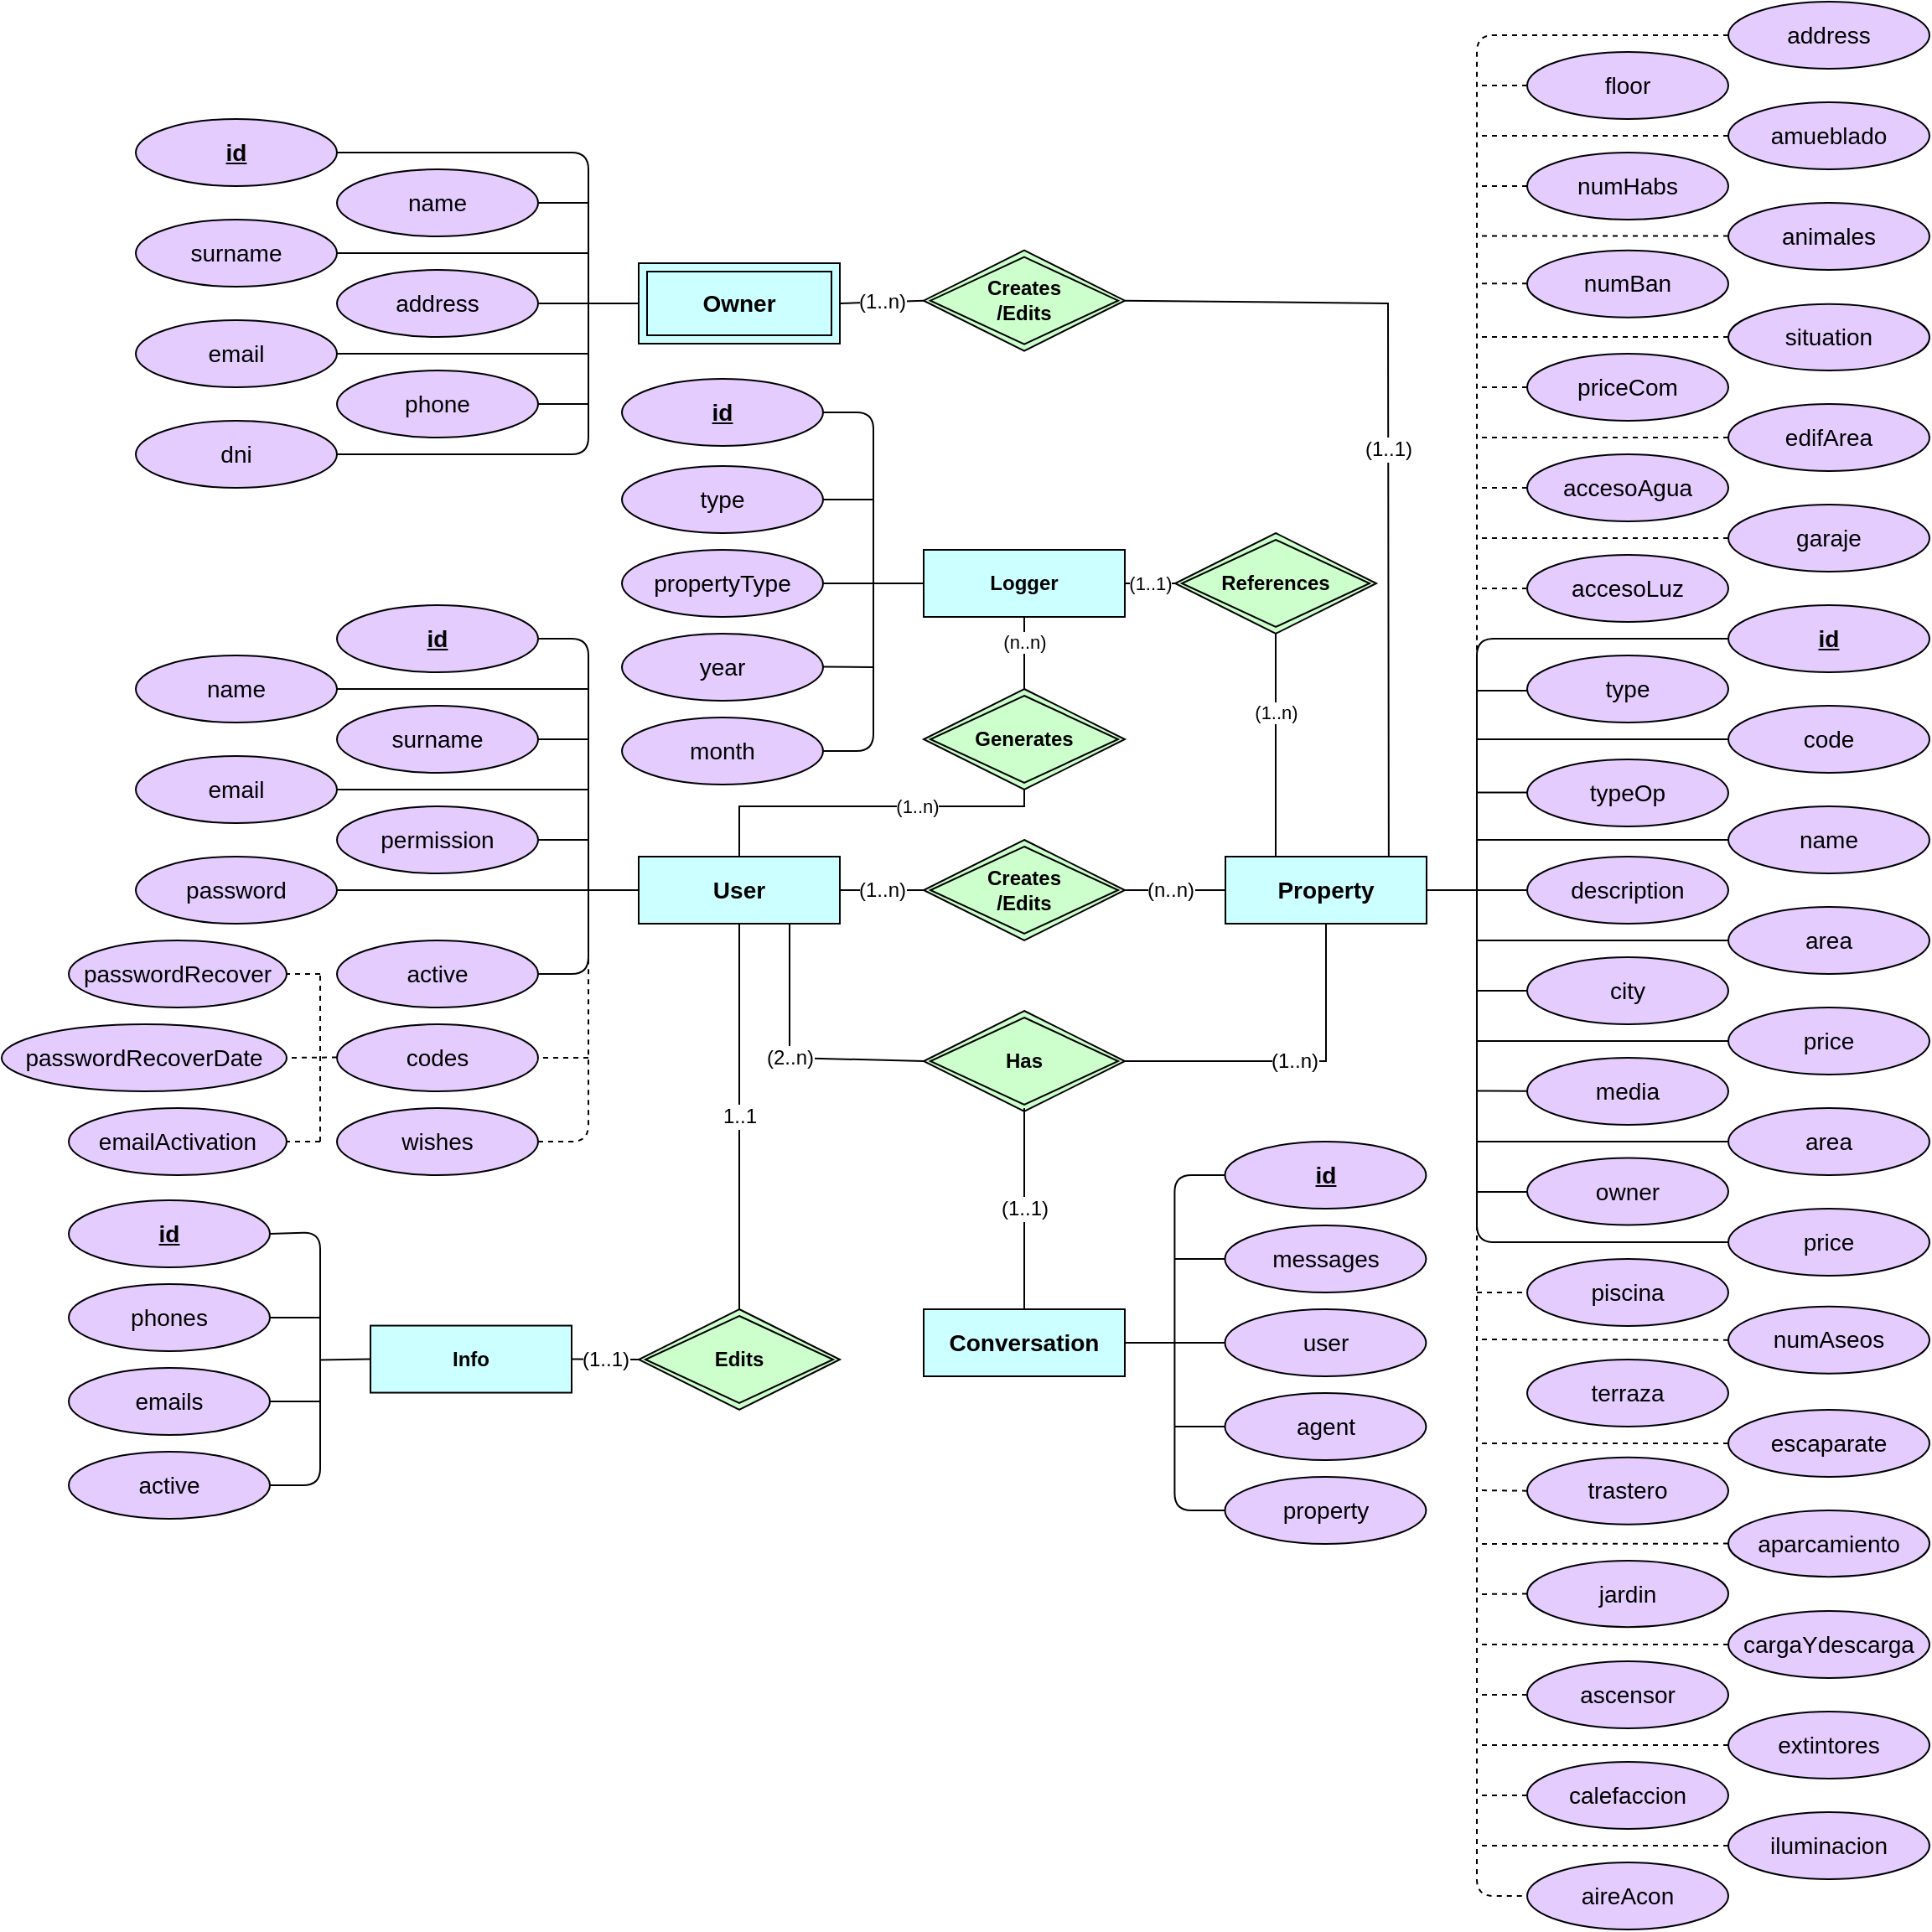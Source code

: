 <mxfile version="12.6.5" type="device"><diagram id="C5RBs43oDa-KdzZeNtuy" name="Page-1"><mxGraphModel dx="4120" dy="2020" grid="1" gridSize="10" guides="1" tooltips="1" connect="1" arrows="1" fold="1" page="1" pageScale="1" pageWidth="827" pageHeight="1169" math="0" shadow="0"><root><mxCell id="WIyWlLk6GJQsqaUBKTNV-0"/><mxCell id="WIyWlLk6GJQsqaUBKTNV-1" parent="WIyWlLk6GJQsqaUBKTNV-0"/><mxCell id="axNTUae53fy8i-luphfJ-21" value="&lt;b&gt;&lt;font style=&quot;font-size: 14px&quot;&gt;Conversation&lt;/font&gt;&lt;/b&gt;" style="rounded=0;whiteSpace=wrap;html=1;fillColor=#CCFFFF;" parent="WIyWlLk6GJQsqaUBKTNV-1" vertex="1"><mxGeometry x="940.0" y="780" width="120" height="40" as="geometry"/></mxCell><mxCell id="axNTUae53fy8i-luphfJ-22" value="&lt;font style=&quot;font-size: 14px&quot;&gt;&lt;b&gt;&lt;u&gt;id&lt;/u&gt;&lt;/b&gt;&lt;/font&gt;" style="ellipse;whiteSpace=wrap;html=1;fillColor=#E5CCFF;" parent="WIyWlLk6GJQsqaUBKTNV-1" vertex="1"><mxGeometry x="1119.71" y="680" width="120" height="40" as="geometry"/></mxCell><mxCell id="axNTUae53fy8i-luphfJ-24" value="&lt;span style=&quot;font-size: 14px&quot;&gt;messages&lt;/span&gt;" style="ellipse;whiteSpace=wrap;html=1;fillColor=#E5CCFF;" parent="WIyWlLk6GJQsqaUBKTNV-1" vertex="1"><mxGeometry x="1119.71" y="730" width="120" height="40" as="geometry"/></mxCell><mxCell id="axNTUae53fy8i-luphfJ-25" value="&lt;span style=&quot;font-size: 14px&quot;&gt;user&lt;/span&gt;" style="ellipse;whiteSpace=wrap;html=1;fillColor=#E5CCFF;" parent="WIyWlLk6GJQsqaUBKTNV-1" vertex="1"><mxGeometry x="1119.71" y="780" width="120" height="40" as="geometry"/></mxCell><mxCell id="axNTUae53fy8i-luphfJ-28" value="&lt;span style=&quot;font-size: 14px&quot;&gt;agent&lt;/span&gt;" style="ellipse;whiteSpace=wrap;html=1;fillColor=#E5CCFF;" parent="WIyWlLk6GJQsqaUBKTNV-1" vertex="1"><mxGeometry x="1119.71" y="830" width="120" height="40" as="geometry"/></mxCell><mxCell id="axNTUae53fy8i-luphfJ-29" value="&lt;span style=&quot;font-size: 14px&quot;&gt;property&lt;/span&gt;" style="ellipse;whiteSpace=wrap;html=1;fillColor=#E5CCFF;" parent="WIyWlLk6GJQsqaUBKTNV-1" vertex="1"><mxGeometry x="1119.71" y="880" width="120" height="40" as="geometry"/></mxCell><mxCell id="axNTUae53fy8i-luphfJ-30" value="" style="endArrow=none;html=1;entryX=0;entryY=0.5;entryDx=0;entryDy=0;exitX=0;exitY=0.5;exitDx=0;exitDy=0;" parent="WIyWlLk6GJQsqaUBKTNV-1" source="axNTUae53fy8i-luphfJ-29" target="axNTUae53fy8i-luphfJ-22" edge="1"><mxGeometry width="50" height="50" relative="1" as="geometry"><mxPoint x="890.0" y="916" as="sourcePoint"/><mxPoint x="880.0" y="700" as="targetPoint"/><Array as="points"><mxPoint x="1089.71" y="900"/><mxPoint x="1089.71" y="700"/></Array></mxGeometry></mxCell><mxCell id="axNTUae53fy8i-luphfJ-31" value="" style="endArrow=none;html=1;exitX=0;exitY=0.5;exitDx=0;exitDy=0;entryX=1;entryY=0.5;entryDx=0;entryDy=0;" parent="WIyWlLk6GJQsqaUBKTNV-1" source="axNTUae53fy8i-luphfJ-25" target="axNTUae53fy8i-luphfJ-21" edge="1"><mxGeometry width="50" height="50" relative="1" as="geometry"><mxPoint x="1530.0" y="780" as="sourcePoint"/><mxPoint x="1500.0" y="790" as="targetPoint"/></mxGeometry></mxCell><mxCell id="axNTUae53fy8i-luphfJ-32" value="" style="endArrow=none;html=1;" parent="WIyWlLk6GJQsqaUBKTNV-1" source="axNTUae53fy8i-luphfJ-24" edge="1"><mxGeometry width="50" height="50" relative="1" as="geometry"><mxPoint x="884.83" y="754.36" as="sourcePoint"/><mxPoint x="1089.71" y="750" as="targetPoint"/><Array as="points"/></mxGeometry></mxCell><mxCell id="axNTUae53fy8i-luphfJ-33" value="" style="endArrow=none;html=1;" parent="WIyWlLk6GJQsqaUBKTNV-1" target="axNTUae53fy8i-luphfJ-28" edge="1"><mxGeometry width="50" height="50" relative="1" as="geometry"><mxPoint x="1089.71" y="850" as="sourcePoint"/><mxPoint x="1249.71" y="876" as="targetPoint"/></mxGeometry></mxCell><mxCell id="axNTUae53fy8i-luphfJ-34" value="&lt;b&gt;Info&lt;/b&gt;" style="rounded=0;whiteSpace=wrap;html=1;fillColor=#CCFFFF;" parent="WIyWlLk6GJQsqaUBKTNV-1" vertex="1"><mxGeometry x="610" y="789.78" width="120" height="40" as="geometry"/></mxCell><mxCell id="axNTUae53fy8i-luphfJ-35" value="&lt;font style=&quot;font-size: 14px&quot;&gt;&lt;b&gt;&lt;u&gt;id&lt;/u&gt;&lt;/b&gt;&lt;/font&gt;" style="ellipse;whiteSpace=wrap;html=1;fillColor=#E5CCFF;" parent="WIyWlLk6GJQsqaUBKTNV-1" vertex="1"><mxGeometry x="430" y="715.0" width="120" height="40" as="geometry"/></mxCell><mxCell id="axNTUae53fy8i-luphfJ-36" value="&lt;span style=&quot;font-size: 14px&quot;&gt;phones&lt;/span&gt;" style="ellipse;whiteSpace=wrap;html=1;fillColor=#E5CCFF;" parent="WIyWlLk6GJQsqaUBKTNV-1" vertex="1"><mxGeometry x="430" y="765.0" width="120" height="40" as="geometry"/></mxCell><mxCell id="axNTUae53fy8i-luphfJ-37" value="&lt;span style=&quot;font-size: 14px&quot;&gt;emails&lt;/span&gt;" style="ellipse;whiteSpace=wrap;html=1;fillColor=#E5CCFF;" parent="WIyWlLk6GJQsqaUBKTNV-1" vertex="1"><mxGeometry x="430" y="815.0" width="120" height="40" as="geometry"/></mxCell><mxCell id="axNTUae53fy8i-luphfJ-38" value="&lt;span style=&quot;font-size: 14px&quot;&gt;active&lt;/span&gt;" style="ellipse;whiteSpace=wrap;html=1;fillColor=#E5CCFF;" parent="WIyWlLk6GJQsqaUBKTNV-1" vertex="1"><mxGeometry x="430" y="865.0" width="120" height="40" as="geometry"/></mxCell><mxCell id="axNTUae53fy8i-luphfJ-40" value="" style="endArrow=none;html=1;entryX=1;entryY=0.5;entryDx=0;entryDy=0;exitX=1;exitY=0.5;exitDx=0;exitDy=0;fillColor=#E5CCFF;" parent="WIyWlLk6GJQsqaUBKTNV-1" source="axNTUae53fy8i-luphfJ-38" target="axNTUae53fy8i-luphfJ-35" edge="1"><mxGeometry width="50" height="50" relative="1" as="geometry"><mxPoint x="550" y="936" as="sourcePoint"/><mxPoint x="630" y="766.0" as="targetPoint"/><Array as="points"><mxPoint x="580" y="885.0"/><mxPoint x="580" y="734.0"/></Array></mxGeometry></mxCell><mxCell id="axNTUae53fy8i-luphfJ-41" value="" style="endArrow=none;html=1;exitX=1;exitY=0.5;exitDx=0;exitDy=0;fillColor=#E5CCFF;" parent="WIyWlLk6GJQsqaUBKTNV-1" source="axNTUae53fy8i-luphfJ-37" edge="1"><mxGeometry width="50" height="50" relative="1" as="geometry"><mxPoint x="420" y="1026" as="sourcePoint"/><mxPoint x="580" y="835.0" as="targetPoint"/></mxGeometry></mxCell><mxCell id="axNTUae53fy8i-luphfJ-42" value="" style="endArrow=none;html=1;exitX=1;exitY=0.5;exitDx=0;exitDy=0;fillColor=#E5CCFF;" parent="WIyWlLk6GJQsqaUBKTNV-1" source="axNTUae53fy8i-luphfJ-36" edge="1"><mxGeometry width="50" height="50" relative="1" as="geometry"><mxPoint x="560" y="785.5" as="sourcePoint"/><mxPoint x="580" y="785.0" as="targetPoint"/></mxGeometry></mxCell><mxCell id="axNTUae53fy8i-luphfJ-43" value="" style="endArrow=none;html=1;entryX=0;entryY=0.5;entryDx=0;entryDy=0;" parent="WIyWlLk6GJQsqaUBKTNV-1" target="axNTUae53fy8i-luphfJ-34" edge="1"><mxGeometry width="50" height="50" relative="1" as="geometry"><mxPoint x="580" y="810.21" as="sourcePoint"/><mxPoint x="550" y="879.54" as="targetPoint"/></mxGeometry></mxCell><mxCell id="axNTUae53fy8i-luphfJ-46" value="&lt;b&gt;Logger&lt;/b&gt;" style="rounded=0;whiteSpace=wrap;html=1;fillColor=#CCFFFF;" parent="WIyWlLk6GJQsqaUBKTNV-1" vertex="1"><mxGeometry x="940" y="327" width="120" height="40" as="geometry"/></mxCell><mxCell id="axNTUae53fy8i-luphfJ-47" value="&lt;font style=&quot;font-size: 14px&quot;&gt;&lt;b&gt;&lt;u&gt;id&lt;/u&gt;&lt;/b&gt;&lt;/font&gt;" style="ellipse;whiteSpace=wrap;html=1;fillColor=#E5CCFF;" parent="WIyWlLk6GJQsqaUBKTNV-1" vertex="1"><mxGeometry x="760" y="225" width="120" height="40" as="geometry"/></mxCell><mxCell id="axNTUae53fy8i-luphfJ-48" value="&lt;span style=&quot;font-size: 14px&quot;&gt;type&lt;/span&gt;" style="ellipse;whiteSpace=wrap;html=1;fillColor=#E5CCFF;" parent="WIyWlLk6GJQsqaUBKTNV-1" vertex="1"><mxGeometry x="760" y="277" width="120" height="40" as="geometry"/></mxCell><mxCell id="axNTUae53fy8i-luphfJ-49" value="&lt;span style=&quot;font-size: 14px&quot;&gt;propertyType&lt;/span&gt;" style="ellipse;whiteSpace=wrap;html=1;fillColor=#E5CCFF;" parent="WIyWlLk6GJQsqaUBKTNV-1" vertex="1"><mxGeometry x="760" y="327" width="120" height="40" as="geometry"/></mxCell><mxCell id="axNTUae53fy8i-luphfJ-50" value="&lt;span style=&quot;font-size: 14px&quot;&gt;year&lt;/span&gt;" style="ellipse;whiteSpace=wrap;html=1;fillColor=#E5CCFF;" parent="WIyWlLk6GJQsqaUBKTNV-1" vertex="1"><mxGeometry x="760" y="377" width="120" height="40" as="geometry"/></mxCell><mxCell id="axNTUae53fy8i-luphfJ-51" value="&lt;span style=&quot;font-size: 14px&quot;&gt;month&lt;/span&gt;" style="ellipse;whiteSpace=wrap;html=1;fillColor=#E5CCFF;" parent="WIyWlLk6GJQsqaUBKTNV-1" vertex="1"><mxGeometry x="760" y="427" width="120" height="40" as="geometry"/></mxCell><mxCell id="axNTUae53fy8i-luphfJ-52" value="" style="endArrow=none;html=1;entryX=1;entryY=0.5;entryDx=0;entryDy=0;exitX=1;exitY=0.5;exitDx=0;exitDy=0;" parent="WIyWlLk6GJQsqaUBKTNV-1" source="axNTUae53fy8i-luphfJ-51" target="axNTUae53fy8i-luphfJ-47" edge="1"><mxGeometry width="50" height="50" relative="1" as="geometry"><mxPoint x="910" y="327" as="sourcePoint"/><mxPoint x="960" y="277" as="targetPoint"/><Array as="points"><mxPoint x="910" y="447"/><mxPoint x="910" y="245"/></Array></mxGeometry></mxCell><mxCell id="axNTUae53fy8i-luphfJ-53" value="" style="endArrow=none;html=1;entryX=0;entryY=0.5;entryDx=0;entryDy=0;exitX=1;exitY=0.5;exitDx=0;exitDy=0;" parent="WIyWlLk6GJQsqaUBKTNV-1" source="axNTUae53fy8i-luphfJ-49" target="axNTUae53fy8i-luphfJ-46" edge="1"><mxGeometry width="50" height="50" relative="1" as="geometry"><mxPoint x="750" y="537" as="sourcePoint"/><mxPoint x="800" y="487" as="targetPoint"/></mxGeometry></mxCell><mxCell id="axNTUae53fy8i-luphfJ-54" value="" style="endArrow=none;html=1;exitX=1;exitY=0.5;exitDx=0;exitDy=0;" parent="WIyWlLk6GJQsqaUBKTNV-1" source="axNTUae53fy8i-luphfJ-48" edge="1"><mxGeometry width="50" height="50" relative="1" as="geometry"><mxPoint x="890" y="296.5" as="sourcePoint"/><mxPoint x="910" y="297" as="targetPoint"/></mxGeometry></mxCell><mxCell id="axNTUae53fy8i-luphfJ-55" value="" style="endArrow=none;html=1;exitX=1;exitY=0.5;exitDx=0;exitDy=0;" parent="WIyWlLk6GJQsqaUBKTNV-1" edge="1"><mxGeometry width="50" height="50" relative="1" as="geometry"><mxPoint x="880" y="396.76" as="sourcePoint"/><mxPoint x="910" y="397" as="targetPoint"/></mxGeometry></mxCell><mxCell id="axNTUae53fy8i-luphfJ-57" value="&lt;font style=&quot;font-size: 14px&quot;&gt;&lt;b&gt;&lt;u&gt;id&lt;/u&gt;&lt;/b&gt;&lt;/font&gt;" style="ellipse;whiteSpace=wrap;html=1;fillColor=#E5CCFF;" parent="WIyWlLk6GJQsqaUBKTNV-1" vertex="1"><mxGeometry x="470" y="70" width="120" height="40" as="geometry"/></mxCell><mxCell id="axNTUae53fy8i-luphfJ-58" value="&lt;span style=&quot;font-size: 14px&quot;&gt;name&lt;/span&gt;" style="ellipse;whiteSpace=wrap;html=1;fillColor=#E5CCFF;" parent="WIyWlLk6GJQsqaUBKTNV-1" vertex="1"><mxGeometry x="590" y="100" width="120" height="40" as="geometry"/></mxCell><mxCell id="axNTUae53fy8i-luphfJ-59" value="&lt;span style=&quot;font-size: 14px&quot;&gt;surname&lt;/span&gt;" style="ellipse;whiteSpace=wrap;html=1;fillColor=#E5CCFF;" parent="WIyWlLk6GJQsqaUBKTNV-1" vertex="1"><mxGeometry x="470" y="130" width="120" height="40" as="geometry"/></mxCell><mxCell id="axNTUae53fy8i-luphfJ-60" value="&lt;span style=&quot;font-size: 14px&quot;&gt;dni&lt;/span&gt;" style="ellipse;whiteSpace=wrap;html=1;fillColor=#E5CCFF;" parent="WIyWlLk6GJQsqaUBKTNV-1" vertex="1"><mxGeometry x="470" y="250" width="120" height="40" as="geometry"/></mxCell><mxCell id="axNTUae53fy8i-luphfJ-61" value="&lt;span style=&quot;font-size: 14px&quot;&gt;phone&lt;/span&gt;" style="ellipse;whiteSpace=wrap;html=1;fillColor=#E5CCFF;" parent="WIyWlLk6GJQsqaUBKTNV-1" vertex="1"><mxGeometry x="590" y="220" width="120" height="40" as="geometry"/></mxCell><mxCell id="axNTUae53fy8i-luphfJ-62" value="" style="endArrow=none;html=1;entryX=1;entryY=0.5;entryDx=0;entryDy=0;exitX=1;exitY=0.5;exitDx=0;exitDy=0;" parent="WIyWlLk6GJQsqaUBKTNV-1" source="axNTUae53fy8i-luphfJ-60" target="axNTUae53fy8i-luphfJ-57" edge="1"><mxGeometry width="50" height="50" relative="1" as="geometry"><mxPoint x="540" y="430.476" as="sourcePoint"/><mxPoint x="1010" y="120" as="targetPoint"/><Array as="points"><mxPoint x="740" y="270"/><mxPoint x="740" y="90"/></Array></mxGeometry></mxCell><mxCell id="axNTUae53fy8i-luphfJ-64" value="" style="endArrow=none;html=1;entryX=1;entryY=0.5;entryDx=0;entryDy=0;" parent="WIyWlLk6GJQsqaUBKTNV-1" target="axNTUae53fy8i-luphfJ-58" edge="1"><mxGeometry width="50" height="50" relative="1" as="geometry"><mxPoint x="740" y="120" as="sourcePoint"/><mxPoint x="570" y="150" as="targetPoint"/></mxGeometry></mxCell><mxCell id="axNTUae53fy8i-luphfJ-65" value="" style="endArrow=none;html=1;exitX=1;exitY=0.5;exitDx=0;exitDy=0;" parent="WIyWlLk6GJQsqaUBKTNV-1" source="axNTUae53fy8i-luphfJ-66" edge="1"><mxGeometry width="50" height="50" relative="1" as="geometry"><mxPoint x="825" y="70" as="sourcePoint"/><mxPoint x="740" y="210" as="targetPoint"/></mxGeometry></mxCell><mxCell id="axNTUae53fy8i-luphfJ-66" value="&lt;span style=&quot;font-size: 14px&quot;&gt;email&lt;/span&gt;" style="ellipse;whiteSpace=wrap;html=1;fillColor=#E5CCFF;" parent="WIyWlLk6GJQsqaUBKTNV-1" vertex="1"><mxGeometry x="470" y="190" width="120" height="40" as="geometry"/></mxCell><mxCell id="axNTUae53fy8i-luphfJ-67" value="&lt;span style=&quot;font-size: 14px&quot;&gt;address&lt;/span&gt;" style="ellipse;whiteSpace=wrap;html=1;fillColor=#E5CCFF;" parent="WIyWlLk6GJQsqaUBKTNV-1" vertex="1"><mxGeometry x="590" y="160" width="120" height="40" as="geometry"/></mxCell><mxCell id="axNTUae53fy8i-luphfJ-68" value="" style="endArrow=none;html=1;exitX=1;exitY=0.5;exitDx=0;exitDy=0;entryX=0;entryY=0.5;entryDx=0;entryDy=0;" parent="WIyWlLk6GJQsqaUBKTNV-1" source="axNTUae53fy8i-luphfJ-67" target="pGkMbHEN-23w5szrEGnx-128" edge="1"><mxGeometry width="50" height="50" relative="1" as="geometry"><mxPoint x="650" y="150" as="sourcePoint"/><mxPoint x="690" y="180" as="targetPoint"/><Array as="points"/></mxGeometry></mxCell><mxCell id="axNTUae53fy8i-luphfJ-69" value="" style="endArrow=none;html=1;entryX=1;entryY=0.5;entryDx=0;entryDy=0;" parent="WIyWlLk6GJQsqaUBKTNV-1" target="axNTUae53fy8i-luphfJ-61" edge="1"><mxGeometry width="50" height="50" relative="1" as="geometry"><mxPoint x="740" y="240" as="sourcePoint"/><mxPoint x="800" y="-62" as="targetPoint"/></mxGeometry></mxCell><mxCell id="pGkMbHEN-23w5szrEGnx-0" value="&lt;b&gt;&lt;font style=&quot;font-size: 14px&quot;&gt;User&lt;/font&gt;&lt;/b&gt;" style="rounded=0;whiteSpace=wrap;html=1;fillColor=#CCFFFF;" parent="WIyWlLk6GJQsqaUBKTNV-1" vertex="1"><mxGeometry x="770" y="510" width="120" height="40" as="geometry"/></mxCell><mxCell id="pGkMbHEN-23w5szrEGnx-1" value="&lt;font style=&quot;font-size: 14px&quot;&gt;&lt;b&gt;&lt;u&gt;id&lt;/u&gt;&lt;/b&gt;&lt;/font&gt;" style="ellipse;whiteSpace=wrap;html=1;fillColor=#E5CCFF;" parent="WIyWlLk6GJQsqaUBKTNV-1" vertex="1"><mxGeometry x="590" y="360" width="120" height="40" as="geometry"/></mxCell><mxCell id="pGkMbHEN-23w5szrEGnx-2" value="&lt;span style=&quot;font-size: 14px&quot;&gt;name&lt;/span&gt;" style="ellipse;whiteSpace=wrap;html=1;fillColor=#E5CCFF;" parent="WIyWlLk6GJQsqaUBKTNV-1" vertex="1"><mxGeometry x="470" y="390" width="120" height="40" as="geometry"/></mxCell><mxCell id="pGkMbHEN-23w5szrEGnx-3" value="&lt;span style=&quot;font-size: 14px&quot;&gt;surname&lt;/span&gt;" style="ellipse;whiteSpace=wrap;html=1;fillColor=#E5CCFF;" parent="WIyWlLk6GJQsqaUBKTNV-1" vertex="1"><mxGeometry x="590" y="420" width="120" height="40" as="geometry"/></mxCell><mxCell id="pGkMbHEN-23w5szrEGnx-4" value="&lt;span style=&quot;font-size: 14px&quot;&gt;email&lt;/span&gt;" style="ellipse;whiteSpace=wrap;html=1;fillColor=#E5CCFF;" parent="WIyWlLk6GJQsqaUBKTNV-1" vertex="1"><mxGeometry x="470" y="450" width="120" height="40" as="geometry"/></mxCell><mxCell id="pGkMbHEN-23w5szrEGnx-5" value="&lt;span style=&quot;font-size: 14px&quot;&gt;permission&lt;/span&gt;" style="ellipse;whiteSpace=wrap;html=1;fillColor=#E5CCFF;" parent="WIyWlLk6GJQsqaUBKTNV-1" vertex="1"><mxGeometry x="590" y="480" width="120" height="40" as="geometry"/></mxCell><mxCell id="pGkMbHEN-23w5szrEGnx-6" value="" style="endArrow=none;html=1;entryX=1;entryY=0.5;entryDx=0;entryDy=0;exitX=1;exitY=0.5;exitDx=0;exitDy=0;" parent="WIyWlLk6GJQsqaUBKTNV-1" source="pGkMbHEN-23w5szrEGnx-11" target="pGkMbHEN-23w5szrEGnx-1" edge="1"><mxGeometry width="50" height="50" relative="1" as="geometry"><mxPoint x="710" y="482" as="sourcePoint"/><mxPoint x="790" y="312" as="targetPoint"/><Array as="points"><mxPoint x="740" y="580.0"/><mxPoint x="740" y="380"/></Array></mxGeometry></mxCell><mxCell id="pGkMbHEN-23w5szrEGnx-7" value="" style="endArrow=none;html=1;exitX=1;exitY=0.5;exitDx=0;exitDy=0;" parent="WIyWlLk6GJQsqaUBKTNV-1" source="pGkMbHEN-23w5szrEGnx-3" edge="1"><mxGeometry width="50" height="50" relative="1" as="geometry"><mxPoint x="580" y="572.0" as="sourcePoint"/><mxPoint x="740" y="440" as="targetPoint"/></mxGeometry></mxCell><mxCell id="pGkMbHEN-23w5szrEGnx-8" value="" style="endArrow=none;html=1;exitX=1;exitY=0.5;exitDx=0;exitDy=0;" parent="WIyWlLk6GJQsqaUBKTNV-1" source="pGkMbHEN-23w5szrEGnx-2" edge="1"><mxGeometry width="50" height="50" relative="1" as="geometry"><mxPoint x="720" y="331.5" as="sourcePoint"/><mxPoint x="740" y="410" as="targetPoint"/></mxGeometry></mxCell><mxCell id="pGkMbHEN-23w5szrEGnx-9" value="" style="endArrow=none;html=1;exitX=1;exitY=0.5;exitDx=0;exitDy=0;" parent="WIyWlLk6GJQsqaUBKTNV-1" source="pGkMbHEN-23w5szrEGnx-4" edge="1"><mxGeometry width="50" height="50" relative="1" as="geometry"><mxPoint x="710" y="431.76" as="sourcePoint"/><mxPoint x="740" y="470" as="targetPoint"/></mxGeometry></mxCell><mxCell id="pGkMbHEN-23w5szrEGnx-10" value="&lt;span style=&quot;font-size: 14px&quot;&gt;password&lt;/span&gt;" style="ellipse;whiteSpace=wrap;html=1;fillColor=#E5CCFF;" parent="WIyWlLk6GJQsqaUBKTNV-1" vertex="1"><mxGeometry x="470" y="510" width="120" height="40" as="geometry"/></mxCell><mxCell id="pGkMbHEN-23w5szrEGnx-11" value="&lt;span style=&quot;font-size: 14px&quot;&gt;active&lt;/span&gt;" style="ellipse;whiteSpace=wrap;html=1;fillColor=#E5CCFF;" parent="WIyWlLk6GJQsqaUBKTNV-1" vertex="1"><mxGeometry x="590" y="560.0" width="120" height="40" as="geometry"/></mxCell><mxCell id="pGkMbHEN-23w5szrEGnx-12" value="" style="endArrow=none;html=1;exitX=1;exitY=0.5;exitDx=0;exitDy=0;entryX=0;entryY=0.5;entryDx=0;entryDy=0;" parent="WIyWlLk6GJQsqaUBKTNV-1" source="pGkMbHEN-23w5szrEGnx-10" target="pGkMbHEN-23w5szrEGnx-0" edge="1"><mxGeometry width="50" height="50" relative="1" as="geometry"><mxPoint x="720" y="441.76" as="sourcePoint"/><mxPoint x="740" y="530" as="targetPoint"/></mxGeometry></mxCell><mxCell id="pGkMbHEN-23w5szrEGnx-13" value="" style="endArrow=none;html=1;exitX=1;exitY=0.5;exitDx=0;exitDy=0;" parent="WIyWlLk6GJQsqaUBKTNV-1" source="pGkMbHEN-23w5szrEGnx-5" edge="1"><mxGeometry width="50" height="50" relative="1" as="geometry"><mxPoint x="720" y="542.0" as="sourcePoint"/><mxPoint x="740" y="500" as="targetPoint"/></mxGeometry></mxCell><mxCell id="pGkMbHEN-23w5szrEGnx-14" value="&lt;span style=&quot;font-size: 14px&quot;&gt;codes&lt;/span&gt;" style="ellipse;whiteSpace=wrap;html=1;fillColor=#E5CCFF;" parent="WIyWlLk6GJQsqaUBKTNV-1" vertex="1"><mxGeometry x="590" y="610.0" width="120" height="40" as="geometry"/></mxCell><mxCell id="pGkMbHEN-23w5szrEGnx-15" value="&lt;span style=&quot;font-size: 14px&quot;&gt;emailActivation&lt;/span&gt;" style="ellipse;whiteSpace=wrap;html=1;fillColor=#E5CCFF;" parent="WIyWlLk6GJQsqaUBKTNV-1" vertex="1"><mxGeometry x="430" y="660.0" width="130" height="40" as="geometry"/></mxCell><mxCell id="pGkMbHEN-23w5szrEGnx-16" value="&lt;span style=&quot;font-size: 14px&quot;&gt;passwordRecover&lt;/span&gt;" style="ellipse;whiteSpace=wrap;html=1;fillColor=#E5CCFF;" parent="WIyWlLk6GJQsqaUBKTNV-1" vertex="1"><mxGeometry x="430" y="560.0" width="130" height="40" as="geometry"/></mxCell><mxCell id="pGkMbHEN-23w5szrEGnx-17" value="&lt;span style=&quot;font-size: 14px&quot;&gt;passwordRecoverDate&lt;/span&gt;" style="ellipse;whiteSpace=wrap;html=1;fillColor=#E5CCFF;" parent="WIyWlLk6GJQsqaUBKTNV-1" vertex="1"><mxGeometry x="390" y="610.0" width="170" height="40" as="geometry"/></mxCell><mxCell id="pGkMbHEN-23w5szrEGnx-18" value="&lt;span style=&quot;font-size: 14px&quot;&gt;wishes&lt;/span&gt;" style="ellipse;whiteSpace=wrap;html=1;fillColor=#E5CCFF;" parent="WIyWlLk6GJQsqaUBKTNV-1" vertex="1"><mxGeometry x="590" y="660.0" width="120" height="40" as="geometry"/></mxCell><mxCell id="pGkMbHEN-23w5szrEGnx-19" value="" style="endArrow=none;dashed=1;html=1;exitX=1;exitY=0.5;exitDx=0;exitDy=0;" parent="WIyWlLk6GJQsqaUBKTNV-1" source="pGkMbHEN-23w5szrEGnx-18" edge="1"><mxGeometry width="50" height="50" relative="1" as="geometry"><mxPoint x="740" y="680.0" as="sourcePoint"/><mxPoint x="740" y="570.0" as="targetPoint"/><Array as="points"><mxPoint x="740" y="680.0"/></Array></mxGeometry></mxCell><mxCell id="pGkMbHEN-23w5szrEGnx-20" value="" style="endArrow=none;dashed=1;html=1;entryX=1;entryY=0.5;entryDx=0;entryDy=0;" parent="WIyWlLk6GJQsqaUBKTNV-1" target="pGkMbHEN-23w5szrEGnx-14" edge="1"><mxGeometry width="50" height="50" relative="1" as="geometry"><mxPoint x="740" y="630.0" as="sourcePoint"/><mxPoint x="690" y="720.0" as="targetPoint"/></mxGeometry></mxCell><mxCell id="pGkMbHEN-23w5szrEGnx-21" value="" style="endArrow=none;dashed=1;html=1;fillColor=#E5CCFF;" parent="WIyWlLk6GJQsqaUBKTNV-1" edge="1"><mxGeometry width="50" height="50" relative="1" as="geometry"><mxPoint x="590" y="629.76" as="sourcePoint"/><mxPoint x="560" y="630" as="targetPoint"/></mxGeometry></mxCell><mxCell id="pGkMbHEN-23w5szrEGnx-22" value="" style="endArrow=none;dashed=1;html=1;fillColor=#E5CCFF;" parent="WIyWlLk6GJQsqaUBKTNV-1" edge="1"><mxGeometry width="50" height="50" relative="1" as="geometry"><mxPoint x="580" y="680.0" as="sourcePoint"/><mxPoint x="580" y="580.0" as="targetPoint"/></mxGeometry></mxCell><mxCell id="pGkMbHEN-23w5szrEGnx-23" value="" style="endArrow=none;dashed=1;html=1;entryX=1;entryY=0.5;entryDx=0;entryDy=0;fillColor=#E5CCFF;" parent="WIyWlLk6GJQsqaUBKTNV-1" target="pGkMbHEN-23w5szrEGnx-16" edge="1"><mxGeometry width="50" height="50" relative="1" as="geometry"><mxPoint x="580" y="580.0" as="sourcePoint"/><mxPoint x="590" y="590.0" as="targetPoint"/></mxGeometry></mxCell><mxCell id="pGkMbHEN-23w5szrEGnx-24" value="" style="endArrow=none;dashed=1;html=1;entryX=1;entryY=0.5;entryDx=0;entryDy=0;fillColor=#E5CCFF;" parent="WIyWlLk6GJQsqaUBKTNV-1" target="pGkMbHEN-23w5szrEGnx-15" edge="1"><mxGeometry width="50" height="50" relative="1" as="geometry"><mxPoint x="580" y="680.0" as="sourcePoint"/><mxPoint x="570.0" y="590.0" as="targetPoint"/></mxGeometry></mxCell><mxCell id="pGkMbHEN-23w5szrEGnx-25" value="&lt;b&gt;&lt;font style=&quot;font-size: 14px&quot;&gt;Property&lt;/font&gt;&lt;/b&gt;" style="rounded=0;whiteSpace=wrap;html=1;fillColor=#CCFFFF;" parent="WIyWlLk6GJQsqaUBKTNV-1" vertex="1"><mxGeometry x="1120" y="510" width="120" height="40" as="geometry"/></mxCell><mxCell id="pGkMbHEN-23w5szrEGnx-26" value="&lt;font style=&quot;font-size: 14px&quot;&gt;&lt;b&gt;&lt;u&gt;id&lt;/u&gt;&lt;/b&gt;&lt;/font&gt;" style="ellipse;whiteSpace=wrap;html=1;fillColor=#E5CCFF;" parent="WIyWlLk6GJQsqaUBKTNV-1" vertex="1"><mxGeometry x="1420" y="360" width="120" height="40" as="geometry"/></mxCell><mxCell id="pGkMbHEN-23w5szrEGnx-27" value="&lt;span style=&quot;font-size: 14px&quot;&gt;type&lt;/span&gt;" style="ellipse;whiteSpace=wrap;html=1;fillColor=#E5CCFF;" parent="WIyWlLk6GJQsqaUBKTNV-1" vertex="1"><mxGeometry x="1300" y="390" width="120" height="40" as="geometry"/></mxCell><mxCell id="pGkMbHEN-23w5szrEGnx-28" value="&lt;span style=&quot;font-size: 14px&quot;&gt;code&lt;/span&gt;" style="ellipse;whiteSpace=wrap;html=1;fillColor=#E5CCFF;" parent="WIyWlLk6GJQsqaUBKTNV-1" vertex="1"><mxGeometry x="1420" y="420" width="120" height="40" as="geometry"/></mxCell><mxCell id="pGkMbHEN-23w5szrEGnx-29" value="&lt;span style=&quot;font-size: 14px&quot;&gt;typeOp&lt;/span&gt;" style="ellipse;whiteSpace=wrap;html=1;fillColor=#E5CCFF;" parent="WIyWlLk6GJQsqaUBKTNV-1" vertex="1"><mxGeometry x="1300" y="452" width="120" height="40" as="geometry"/></mxCell><mxCell id="pGkMbHEN-23w5szrEGnx-30" value="&lt;span style=&quot;font-size: 14px&quot;&gt;name&lt;/span&gt;" style="ellipse;whiteSpace=wrap;html=1;fillColor=#E5CCFF;" parent="WIyWlLk6GJQsqaUBKTNV-1" vertex="1"><mxGeometry x="1420" y="480" width="120" height="40" as="geometry"/></mxCell><mxCell id="pGkMbHEN-23w5szrEGnx-31" value="" style="endArrow=none;html=1;entryX=0;entryY=0.5;entryDx=0;entryDy=0;exitX=0;exitY=0.5;exitDx=0;exitDy=0;" parent="WIyWlLk6GJQsqaUBKTNV-1" source="pGkMbHEN-23w5szrEGnx-53" target="pGkMbHEN-23w5szrEGnx-26" edge="1"><mxGeometry width="50" height="50" relative="1" as="geometry"><mxPoint x="1059.88" y="891.56" as="sourcePoint"/><mxPoint x="1140" y="264.43" as="targetPoint"/><Array as="points"><mxPoint x="1270" y="740"/><mxPoint x="1270" y="380"/></Array></mxGeometry></mxCell><mxCell id="pGkMbHEN-23w5szrEGnx-34" value="" style="endArrow=none;html=1;exitX=0;exitY=0.5;exitDx=0;exitDy=0;" parent="WIyWlLk6GJQsqaUBKTNV-1" source="pGkMbHEN-23w5szrEGnx-36" edge="1"><mxGeometry width="50" height="50" relative="1" as="geometry"><mxPoint x="1110" y="549.57" as="sourcePoint"/><mxPoint x="1270" y="590" as="targetPoint"/></mxGeometry></mxCell><mxCell id="pGkMbHEN-23w5szrEGnx-35" value="&lt;span style=&quot;font-size: 14px&quot;&gt;description&lt;/span&gt;" style="ellipse;whiteSpace=wrap;html=1;fillColor=#E5CCFF;" parent="WIyWlLk6GJQsqaUBKTNV-1" vertex="1"><mxGeometry x="1300" y="510" width="120" height="40" as="geometry"/></mxCell><mxCell id="pGkMbHEN-23w5szrEGnx-36" value="&lt;span style=&quot;font-size: 14px&quot;&gt;city&lt;/span&gt;" style="ellipse;whiteSpace=wrap;html=1;fillColor=#E5CCFF;" parent="WIyWlLk6GJQsqaUBKTNV-1" vertex="1"><mxGeometry x="1300" y="570" width="120" height="40" as="geometry"/></mxCell><mxCell id="pGkMbHEN-23w5szrEGnx-39" value="&lt;span style=&quot;font-size: 14px&quot;&gt;area&lt;/span&gt;" style="ellipse;whiteSpace=wrap;html=1;fillColor=#E5CCFF;" parent="WIyWlLk6GJQsqaUBKTNV-1" vertex="1"><mxGeometry x="1420" y="540" width="120" height="40" as="geometry"/></mxCell><mxCell id="pGkMbHEN-23w5szrEGnx-43" value="&lt;span style=&quot;font-size: 14px&quot;&gt;price&lt;/span&gt;" style="ellipse;whiteSpace=wrap;html=1;fillColor=#E5CCFF;" parent="WIyWlLk6GJQsqaUBKTNV-1" vertex="1"><mxGeometry x="1420" y="600" width="120" height="40" as="geometry"/></mxCell><mxCell id="pGkMbHEN-23w5szrEGnx-50" value="&lt;span style=&quot;font-size: 14px&quot;&gt;media&lt;/span&gt;" style="ellipse;whiteSpace=wrap;html=1;fillColor=#E5CCFF;" parent="WIyWlLk6GJQsqaUBKTNV-1" vertex="1"><mxGeometry x="1300" y="630" width="120" height="40" as="geometry"/></mxCell><mxCell id="pGkMbHEN-23w5szrEGnx-51" value="&lt;span style=&quot;font-size: 14px&quot;&gt;owner&lt;/span&gt;" style="ellipse;whiteSpace=wrap;html=1;fillColor=#E5CCFF;" parent="WIyWlLk6GJQsqaUBKTNV-1" vertex="1"><mxGeometry x="1300" y="689.76" width="120" height="40" as="geometry"/></mxCell><mxCell id="pGkMbHEN-23w5szrEGnx-52" value="&lt;span style=&quot;font-size: 14px&quot;&gt;area&lt;/span&gt;" style="ellipse;whiteSpace=wrap;html=1;fillColor=#E5CCFF;" parent="WIyWlLk6GJQsqaUBKTNV-1" vertex="1"><mxGeometry x="1420" y="660" width="120" height="40" as="geometry"/></mxCell><mxCell id="pGkMbHEN-23w5szrEGnx-53" value="&lt;span style=&quot;font-size: 14px&quot;&gt;price&lt;/span&gt;" style="ellipse;whiteSpace=wrap;html=1;fillColor=#E5CCFF;" parent="WIyWlLk6GJQsqaUBKTNV-1" vertex="1"><mxGeometry x="1420" y="720" width="120" height="40" as="geometry"/></mxCell><mxCell id="pGkMbHEN-23w5szrEGnx-56" value="" style="endArrow=none;html=1;exitX=1;exitY=0.5;exitDx=0;exitDy=0;" parent="WIyWlLk6GJQsqaUBKTNV-1" edge="1"><mxGeometry width="50" height="50" relative="1" as="geometry"><mxPoint x="1270" y="471.76" as="sourcePoint"/><mxPoint x="1300" y="471.76" as="targetPoint"/></mxGeometry></mxCell><mxCell id="pGkMbHEN-23w5szrEGnx-57" value="" style="endArrow=none;html=1;" parent="WIyWlLk6GJQsqaUBKTNV-1" edge="1"><mxGeometry width="50" height="50" relative="1" as="geometry"><mxPoint x="1270" y="649.76" as="sourcePoint"/><mxPoint x="1300" y="649.9" as="targetPoint"/></mxGeometry></mxCell><mxCell id="pGkMbHEN-23w5szrEGnx-58" value="" style="endArrow=none;html=1;exitX=1;exitY=0.5;exitDx=0;exitDy=0;" parent="WIyWlLk6GJQsqaUBKTNV-1" edge="1"><mxGeometry width="50" height="50" relative="1" as="geometry"><mxPoint x="1270" y="710.0" as="sourcePoint"/><mxPoint x="1300" y="710.0" as="targetPoint"/></mxGeometry></mxCell><mxCell id="pGkMbHEN-23w5szrEGnx-59" value="" style="endArrow=none;html=1;entryX=0;entryY=0.5;entryDx=0;entryDy=0;" parent="WIyWlLk6GJQsqaUBKTNV-1" target="pGkMbHEN-23w5szrEGnx-52" edge="1"><mxGeometry width="50" height="50" relative="1" as="geometry"><mxPoint x="1270" y="680" as="sourcePoint"/><mxPoint x="1300" y="681.19" as="targetPoint"/></mxGeometry></mxCell><mxCell id="pGkMbHEN-23w5szrEGnx-60" value="" style="endArrow=none;html=1;exitX=1;exitY=0.5;exitDx=0;exitDy=0;" parent="WIyWlLk6GJQsqaUBKTNV-1" edge="1"><mxGeometry width="50" height="50" relative="1" as="geometry"><mxPoint x="1270" y="411.03" as="sourcePoint"/><mxPoint x="1300" y="411.03" as="targetPoint"/></mxGeometry></mxCell><mxCell id="pGkMbHEN-23w5szrEGnx-74" value="" style="endArrow=none;html=1;entryX=0;entryY=0.5;entryDx=0;entryDy=0;" parent="WIyWlLk6GJQsqaUBKTNV-1" target="pGkMbHEN-23w5szrEGnx-30" edge="1"><mxGeometry width="50" height="50" relative="1" as="geometry"><mxPoint x="1270" y="500" as="sourcePoint"/><mxPoint x="1090" y="349.8" as="targetPoint"/></mxGeometry></mxCell><mxCell id="pGkMbHEN-23w5szrEGnx-75" value="" style="endArrow=none;dashed=1;html=1;entryX=0;entryY=0.5;entryDx=0;entryDy=0;" parent="WIyWlLk6GJQsqaUBKTNV-1" target="pGkMbHEN-23w5szrEGnx-92" edge="1"><mxGeometry width="50" height="50" relative="1" as="geometry"><mxPoint x="1270" y="730" as="sourcePoint"/><mxPoint x="1620" y="590" as="targetPoint"/><Array as="points"><mxPoint x="1270" y="1130"/></Array></mxGeometry></mxCell><mxCell id="pGkMbHEN-23w5szrEGnx-76" value="" style="endArrow=none;html=1;exitX=0;exitY=0.5;exitDx=0;exitDy=0;entryX=1;entryY=0.5;entryDx=0;entryDy=0;" parent="WIyWlLk6GJQsqaUBKTNV-1" source="pGkMbHEN-23w5szrEGnx-35" target="pGkMbHEN-23w5szrEGnx-25" edge="1"><mxGeometry width="50" height="50" relative="1" as="geometry"><mxPoint x="1060" y="470" as="sourcePoint"/><mxPoint x="1090" y="470" as="targetPoint"/></mxGeometry></mxCell><mxCell id="pGkMbHEN-23w5szrEGnx-77" value="" style="endArrow=none;html=1;exitX=0;exitY=0.5;exitDx=0;exitDy=0;" parent="WIyWlLk6GJQsqaUBKTNV-1" source="pGkMbHEN-23w5szrEGnx-28" edge="1"><mxGeometry width="50" height="50" relative="1" as="geometry"><mxPoint x="1060" y="408.13" as="sourcePoint"/><mxPoint x="1270" y="440" as="targetPoint"/></mxGeometry></mxCell><mxCell id="pGkMbHEN-23w5szrEGnx-78" value="" style="endArrow=none;html=1;entryX=0;entryY=0.5;entryDx=0;entryDy=0;" parent="WIyWlLk6GJQsqaUBKTNV-1" target="pGkMbHEN-23w5szrEGnx-43" edge="1"><mxGeometry width="50" height="50" relative="1" as="geometry"><mxPoint x="1270" y="620" as="sourcePoint"/><mxPoint x="1140" y="650.62" as="targetPoint"/></mxGeometry></mxCell><mxCell id="pGkMbHEN-23w5szrEGnx-79" value="" style="endArrow=none;html=1;exitX=0;exitY=0.5;exitDx=0;exitDy=0;" parent="WIyWlLk6GJQsqaUBKTNV-1" source="pGkMbHEN-23w5szrEGnx-39" edge="1"><mxGeometry width="50" height="50" relative="1" as="geometry"><mxPoint x="1110" y="590.82" as="sourcePoint"/><mxPoint x="1270" y="560" as="targetPoint"/></mxGeometry></mxCell><mxCell id="pGkMbHEN-23w5szrEGnx-80" value="&lt;font style=&quot;font-size: 14px&quot;&gt;address&lt;/font&gt;" style="ellipse;whiteSpace=wrap;html=1;fillColor=#E5CCFF;" parent="WIyWlLk6GJQsqaUBKTNV-1" vertex="1"><mxGeometry x="1420" width="120" height="40" as="geometry"/></mxCell><mxCell id="pGkMbHEN-23w5szrEGnx-81" value="&lt;span style=&quot;font-size: 14px&quot;&gt;floor&lt;/span&gt;" style="ellipse;whiteSpace=wrap;html=1;fillColor=#E5CCFF;" parent="WIyWlLk6GJQsqaUBKTNV-1" vertex="1"><mxGeometry x="1300" y="30" width="120" height="40" as="geometry"/></mxCell><mxCell id="pGkMbHEN-23w5szrEGnx-82" value="&lt;span style=&quot;font-size: 14px&quot;&gt;numHabs&lt;/span&gt;" style="ellipse;whiteSpace=wrap;html=1;fillColor=#E5CCFF;" parent="WIyWlLk6GJQsqaUBKTNV-1" vertex="1"><mxGeometry x="1300" y="90" width="120" height="40" as="geometry"/></mxCell><mxCell id="pGkMbHEN-23w5szrEGnx-83" value="&lt;span style=&quot;font-size: 14px&quot;&gt;numBan&lt;/span&gt;" style="ellipse;whiteSpace=wrap;html=1;fillColor=#E5CCFF;" parent="WIyWlLk6GJQsqaUBKTNV-1" vertex="1"><mxGeometry x="1300" y="148.33" width="120" height="40" as="geometry"/></mxCell><mxCell id="pGkMbHEN-23w5szrEGnx-84" value="&lt;span style=&quot;font-size: 14px&quot;&gt;priceCom&lt;/span&gt;" style="ellipse;whiteSpace=wrap;html=1;fillColor=#E5CCFF;" parent="WIyWlLk6GJQsqaUBKTNV-1" vertex="1"><mxGeometry x="1300" y="210.0" width="120" height="40" as="geometry"/></mxCell><mxCell id="pGkMbHEN-23w5szrEGnx-85" value="&lt;span style=&quot;font-size: 14px&quot;&gt;garaje&lt;/span&gt;" style="ellipse;whiteSpace=wrap;html=1;fillColor=#E5CCFF;" parent="WIyWlLk6GJQsqaUBKTNV-1" vertex="1"><mxGeometry x="1420" y="300" width="120" height="40" as="geometry"/></mxCell><mxCell id="pGkMbHEN-23w5szrEGnx-86" value="&lt;span style=&quot;font-size: 14px&quot;&gt;piscina&lt;/span&gt;" style="ellipse;whiteSpace=wrap;html=1;fillColor=#E5CCFF;" parent="WIyWlLk6GJQsqaUBKTNV-1" vertex="1"><mxGeometry x="1300" y="750" width="120" height="40" as="geometry"/></mxCell><mxCell id="pGkMbHEN-23w5szrEGnx-87" value="&lt;span style=&quot;font-size: 14px&quot;&gt;terraza&lt;/span&gt;" style="ellipse;whiteSpace=wrap;html=1;fillColor=#E5CCFF;" parent="WIyWlLk6GJQsqaUBKTNV-1" vertex="1"><mxGeometry x="1300" y="810" width="120" height="40" as="geometry"/></mxCell><mxCell id="pGkMbHEN-23w5szrEGnx-88" value="&lt;span style=&quot;font-size: 14px&quot;&gt;trastero&lt;/span&gt;" style="ellipse;whiteSpace=wrap;html=1;fillColor=#E5CCFF;" parent="WIyWlLk6GJQsqaUBKTNV-1" vertex="1"><mxGeometry x="1300" y="868.33" width="120" height="40" as="geometry"/></mxCell><mxCell id="pGkMbHEN-23w5szrEGnx-89" value="&lt;span style=&quot;font-size: 14px&quot;&gt;jardin&lt;/span&gt;" style="ellipse;whiteSpace=wrap;html=1;fillColor=#E5CCFF;" parent="WIyWlLk6GJQsqaUBKTNV-1" vertex="1"><mxGeometry x="1300" y="930" width="120" height="39.57" as="geometry"/></mxCell><mxCell id="pGkMbHEN-23w5szrEGnx-90" value="&lt;span style=&quot;font-size: 14px&quot;&gt;ascensor&lt;/span&gt;" style="ellipse;whiteSpace=wrap;html=1;fillColor=#E5CCFF;" parent="WIyWlLk6GJQsqaUBKTNV-1" vertex="1"><mxGeometry x="1300" y="990" width="120" height="40" as="geometry"/></mxCell><mxCell id="pGkMbHEN-23w5szrEGnx-91" value="&lt;span style=&quot;font-size: 14px&quot;&gt;calefaccion&lt;/span&gt;" style="ellipse;whiteSpace=wrap;html=1;fillColor=#E5CCFF;" parent="WIyWlLk6GJQsqaUBKTNV-1" vertex="1"><mxGeometry x="1300" y="1050" width="120" height="40" as="geometry"/></mxCell><mxCell id="pGkMbHEN-23w5szrEGnx-92" value="&lt;span style=&quot;font-size: 14px&quot;&gt;aireAcon&lt;/span&gt;" style="ellipse;whiteSpace=wrap;html=1;fillColor=#E5CCFF;" parent="WIyWlLk6GJQsqaUBKTNV-1" vertex="1"><mxGeometry x="1300" y="1110" width="120" height="40" as="geometry"/></mxCell><mxCell id="pGkMbHEN-23w5szrEGnx-93" value="&lt;span style=&quot;font-size: 14px&quot;&gt;amueblado&lt;/span&gt;" style="ellipse;whiteSpace=wrap;html=1;fillColor=#E5CCFF;" parent="WIyWlLk6GJQsqaUBKTNV-1" vertex="1"><mxGeometry x="1420" y="60.0" width="120" height="40" as="geometry"/></mxCell><mxCell id="pGkMbHEN-23w5szrEGnx-94" value="&lt;span style=&quot;font-size: 14px&quot;&gt;animales&lt;/span&gt;" style="ellipse;whiteSpace=wrap;html=1;fillColor=#E5CCFF;" parent="WIyWlLk6GJQsqaUBKTNV-1" vertex="1"><mxGeometry x="1420" y="120.0" width="120" height="40" as="geometry"/></mxCell><mxCell id="pGkMbHEN-23w5szrEGnx-95" value="&lt;span style=&quot;font-size: 14px&quot;&gt;situation&lt;/span&gt;" style="ellipse;whiteSpace=wrap;html=1;fillColor=#E5CCFF;" parent="WIyWlLk6GJQsqaUBKTNV-1" vertex="1"><mxGeometry x="1420" y="180.43" width="120" height="39.57" as="geometry"/></mxCell><mxCell id="pGkMbHEN-23w5szrEGnx-96" value="&lt;span style=&quot;font-size: 14px&quot;&gt;edifArea&lt;/span&gt;" style="ellipse;whiteSpace=wrap;html=1;fillColor=#E5CCFF;" parent="WIyWlLk6GJQsqaUBKTNV-1" vertex="1"><mxGeometry x="1420" y="240.0" width="120" height="40" as="geometry"/></mxCell><mxCell id="pGkMbHEN-23w5szrEGnx-97" value="&lt;span style=&quot;font-size: 14px&quot;&gt;accesoAgua&lt;/span&gt;" style="ellipse;whiteSpace=wrap;html=1;fillColor=#E5CCFF;" parent="WIyWlLk6GJQsqaUBKTNV-1" vertex="1"><mxGeometry x="1300" y="270.0" width="120" height="40" as="geometry"/></mxCell><mxCell id="pGkMbHEN-23w5szrEGnx-98" value="&lt;span style=&quot;font-size: 14px&quot;&gt;accesoLuz&lt;/span&gt;" style="ellipse;whiteSpace=wrap;html=1;fillColor=#E5CCFF;" parent="WIyWlLk6GJQsqaUBKTNV-1" vertex="1"><mxGeometry x="1300" y="330.0" width="120" height="40" as="geometry"/></mxCell><mxCell id="pGkMbHEN-23w5szrEGnx-99" value="&lt;span style=&quot;font-size: 14px&quot;&gt;numAseos&lt;/span&gt;" style="ellipse;whiteSpace=wrap;html=1;fillColor=#E5CCFF;" parent="WIyWlLk6GJQsqaUBKTNV-1" vertex="1"><mxGeometry x="1420" y="778.33" width="120" height="40" as="geometry"/></mxCell><mxCell id="pGkMbHEN-23w5szrEGnx-100" value="&lt;span style=&quot;font-size: 14px&quot;&gt;escaparate&lt;/span&gt;" style="ellipse;whiteSpace=wrap;html=1;fillColor=#E5CCFF;" parent="WIyWlLk6GJQsqaUBKTNV-1" vertex="1"><mxGeometry x="1420" y="840" width="120" height="40" as="geometry"/></mxCell><mxCell id="pGkMbHEN-23w5szrEGnx-101" value="&lt;span style=&quot;font-size: 14px&quot;&gt;aparcamiento&lt;/span&gt;" style="ellipse;whiteSpace=wrap;html=1;fillColor=#E5CCFF;" parent="WIyWlLk6GJQsqaUBKTNV-1" vertex="1"><mxGeometry x="1420" y="900" width="120" height="39.57" as="geometry"/></mxCell><mxCell id="pGkMbHEN-23w5szrEGnx-102" value="&lt;span style=&quot;font-size: 14px&quot;&gt;cargaYdescarga&lt;/span&gt;" style="ellipse;whiteSpace=wrap;html=1;fillColor=#E5CCFF;" parent="WIyWlLk6GJQsqaUBKTNV-1" vertex="1"><mxGeometry x="1420" y="960" width="120" height="40" as="geometry"/></mxCell><mxCell id="pGkMbHEN-23w5szrEGnx-103" value="&lt;span style=&quot;font-size: 14px&quot;&gt;extintores&lt;/span&gt;" style="ellipse;whiteSpace=wrap;html=1;fillColor=#E5CCFF;" parent="WIyWlLk6GJQsqaUBKTNV-1" vertex="1"><mxGeometry x="1420" y="1020.0" width="120" height="40" as="geometry"/></mxCell><mxCell id="pGkMbHEN-23w5szrEGnx-104" value="&lt;span style=&quot;font-size: 14px&quot;&gt;iluminacion&lt;/span&gt;" style="ellipse;whiteSpace=wrap;html=1;fillColor=#E5CCFF;" parent="WIyWlLk6GJQsqaUBKTNV-1" vertex="1"><mxGeometry x="1420" y="1080" width="120" height="40" as="geometry"/></mxCell><mxCell id="pGkMbHEN-23w5szrEGnx-106" value="" style="endArrow=none;dashed=1;html=1;exitX=0;exitY=0.5;exitDx=0;exitDy=0;" parent="WIyWlLk6GJQsqaUBKTNV-1" source="pGkMbHEN-23w5szrEGnx-93" edge="1"><mxGeometry width="50" height="50" relative="1" as="geometry"><mxPoint x="1430.0" y="189.51" as="sourcePoint"/><mxPoint x="1270" y="80" as="targetPoint"/></mxGeometry></mxCell><mxCell id="pGkMbHEN-23w5szrEGnx-107" value="" style="endArrow=none;dashed=1;html=1;exitX=0;exitY=0.5;exitDx=0;exitDy=0;" parent="WIyWlLk6GJQsqaUBKTNV-1" source="pGkMbHEN-23w5szrEGnx-84" edge="1"><mxGeometry width="50" height="50" relative="1" as="geometry"><mxPoint x="1430" y="251.76" as="sourcePoint"/><mxPoint x="1270" y="230" as="targetPoint"/></mxGeometry></mxCell><mxCell id="pGkMbHEN-23w5szrEGnx-109" value="" style="endArrow=none;dashed=1;html=1;exitX=0;exitY=0.5;exitDx=0;exitDy=0;" parent="WIyWlLk6GJQsqaUBKTNV-1" source="pGkMbHEN-23w5szrEGnx-96" edge="1"><mxGeometry width="50" height="50" relative="1" as="geometry"><mxPoint x="1495.12" y="219.75" as="sourcePoint"/><mxPoint x="1270" y="260" as="targetPoint"/></mxGeometry></mxCell><mxCell id="pGkMbHEN-23w5szrEGnx-110" value="" style="endArrow=none;dashed=1;html=1;exitX=0;exitY=0.5;exitDx=0;exitDy=0;" parent="WIyWlLk6GJQsqaUBKTNV-1" source="pGkMbHEN-23w5szrEGnx-97" edge="1"><mxGeometry width="50" height="50" relative="1" as="geometry"><mxPoint x="1495.12" y="279.75" as="sourcePoint"/><mxPoint x="1270" y="290" as="targetPoint"/></mxGeometry></mxCell><mxCell id="pGkMbHEN-23w5szrEGnx-111" value="" style="endArrow=none;dashed=1;html=1;exitX=0;exitY=0.5;exitDx=0;exitDy=0;" parent="WIyWlLk6GJQsqaUBKTNV-1" source="pGkMbHEN-23w5szrEGnx-80" edge="1"><mxGeometry width="50" height="50" relative="1" as="geometry"><mxPoint x="1270" y="-40" as="sourcePoint"/><mxPoint x="1270" y="390" as="targetPoint"/><Array as="points"><mxPoint x="1270" y="20"/></Array></mxGeometry></mxCell><mxCell id="pGkMbHEN-23w5szrEGnx-112" value="" style="endArrow=none;dashed=1;html=1;exitX=0;exitY=0.5;exitDx=0;exitDy=0;" parent="WIyWlLk6GJQsqaUBKTNV-1" source="pGkMbHEN-23w5szrEGnx-99" edge="1"><mxGeometry width="50" height="50" relative="1" as="geometry"><mxPoint x="1380" y="798" as="sourcePoint"/><mxPoint x="1270" y="798" as="targetPoint"/><Array as="points"/></mxGeometry></mxCell><mxCell id="pGkMbHEN-23w5szrEGnx-113" value="" style="endArrow=none;dashed=1;html=1;exitX=0;exitY=0.5;exitDx=0;exitDy=0;" parent="WIyWlLk6GJQsqaUBKTNV-1" source="pGkMbHEN-23w5szrEGnx-100" edge="1"><mxGeometry width="50" height="50" relative="1" as="geometry"><mxPoint x="1410" y="779.93" as="sourcePoint"/><mxPoint x="1270" y="860" as="targetPoint"/></mxGeometry></mxCell><mxCell id="pGkMbHEN-23w5szrEGnx-114" value="" style="endArrow=none;dashed=1;html=1;exitX=0;exitY=0.5;exitDx=0;exitDy=0;" parent="WIyWlLk6GJQsqaUBKTNV-1" source="pGkMbHEN-23w5szrEGnx-101" edge="1"><mxGeometry width="50" height="50" relative="1" as="geometry"><mxPoint x="1410" y="839.71" as="sourcePoint"/><mxPoint x="1270" y="920" as="targetPoint"/></mxGeometry></mxCell><mxCell id="pGkMbHEN-23w5szrEGnx-115" value="" style="endArrow=none;dashed=1;html=1;exitX=0;exitY=0.5;exitDx=0;exitDy=0;" parent="WIyWlLk6GJQsqaUBKTNV-1" source="pGkMbHEN-23w5szrEGnx-102" edge="1"><mxGeometry width="50" height="50" relative="1" as="geometry"><mxPoint x="1410" y="899.93" as="sourcePoint"/><mxPoint x="1270" y="980" as="targetPoint"/></mxGeometry></mxCell><mxCell id="pGkMbHEN-23w5szrEGnx-116" value="" style="endArrow=none;dashed=1;html=1;exitX=0;exitY=0.5;exitDx=0;exitDy=0;" parent="WIyWlLk6GJQsqaUBKTNV-1" source="pGkMbHEN-23w5szrEGnx-103" edge="1"><mxGeometry width="50" height="50" relative="1" as="geometry"><mxPoint x="1410" y="959.93" as="sourcePoint"/><mxPoint x="1270" y="1040" as="targetPoint"/></mxGeometry></mxCell><mxCell id="pGkMbHEN-23w5szrEGnx-118" value="" style="endArrow=none;dashed=1;html=1;exitX=0;exitY=0.5;exitDx=0;exitDy=0;" parent="WIyWlLk6GJQsqaUBKTNV-1" source="pGkMbHEN-23w5szrEGnx-91" edge="1"><mxGeometry width="50" height="50" relative="1" as="geometry"><mxPoint x="1420" y="1029.93" as="sourcePoint"/><mxPoint x="1270" y="1070" as="targetPoint"/></mxGeometry></mxCell><mxCell id="pGkMbHEN-23w5szrEGnx-119" value="" style="endArrow=none;dashed=1;html=1;exitX=0;exitY=0.5;exitDx=0;exitDy=0;" parent="WIyWlLk6GJQsqaUBKTNV-1" source="pGkMbHEN-23w5szrEGnx-90" edge="1"><mxGeometry width="50" height="50" relative="1" as="geometry"><mxPoint x="1280" y="930" as="sourcePoint"/><mxPoint x="1270" y="1010" as="targetPoint"/><Array as="points"/></mxGeometry></mxCell><mxCell id="pGkMbHEN-23w5szrEGnx-120" value="" style="endArrow=none;dashed=1;html=1;exitX=0;exitY=0.5;exitDx=0;exitDy=0;" parent="WIyWlLk6GJQsqaUBKTNV-1" source="pGkMbHEN-23w5szrEGnx-89" edge="1"><mxGeometry width="50" height="50" relative="1" as="geometry"><mxPoint x="1280" y="869.79" as="sourcePoint"/><mxPoint x="1270" y="950" as="targetPoint"/></mxGeometry></mxCell><mxCell id="pGkMbHEN-23w5szrEGnx-121" value="" style="endArrow=none;dashed=1;html=1;exitX=0;exitY=0.5;exitDx=0;exitDy=0;" parent="WIyWlLk6GJQsqaUBKTNV-1" source="pGkMbHEN-23w5szrEGnx-88" edge="1"><mxGeometry width="50" height="50" relative="1" as="geometry"><mxPoint x="1280" y="808.33" as="sourcePoint"/><mxPoint x="1270" y="888" as="targetPoint"/></mxGeometry></mxCell><mxCell id="pGkMbHEN-23w5szrEGnx-122" value="" style="endArrow=none;dashed=1;html=1;entryX=0;entryY=0.5;entryDx=0;entryDy=0;" parent="WIyWlLk6GJQsqaUBKTNV-1" target="pGkMbHEN-23w5szrEGnx-86" edge="1"><mxGeometry width="50" height="50" relative="1" as="geometry"><mxPoint x="1270" y="770" as="sourcePoint"/><mxPoint x="1250" y="750.0" as="targetPoint"/></mxGeometry></mxCell><mxCell id="pGkMbHEN-23w5szrEGnx-123" value="" style="endArrow=none;dashed=1;html=1;exitX=0;exitY=0.5;exitDx=0;exitDy=0;" parent="WIyWlLk6GJQsqaUBKTNV-1" source="pGkMbHEN-23w5szrEGnx-85" edge="1"><mxGeometry width="50" height="50" relative="1" as="geometry"><mxPoint x="1365.12" y="309.83" as="sourcePoint"/><mxPoint x="1270" y="320" as="targetPoint"/></mxGeometry></mxCell><mxCell id="pGkMbHEN-23w5szrEGnx-124" value="" style="endArrow=none;dashed=1;html=1;exitX=0;exitY=0.5;exitDx=0;exitDy=0;" parent="WIyWlLk6GJQsqaUBKTNV-1" source="pGkMbHEN-23w5szrEGnx-98" edge="1"><mxGeometry width="50" height="50" relative="1" as="geometry"><mxPoint x="1365.12" y="248.16" as="sourcePoint"/><mxPoint x="1270" y="350" as="targetPoint"/></mxGeometry></mxCell><mxCell id="pGkMbHEN-23w5szrEGnx-125" value="" style="endArrow=none;dashed=1;html=1;exitX=0;exitY=0.5;exitDx=0;exitDy=0;" parent="WIyWlLk6GJQsqaUBKTNV-1" source="pGkMbHEN-23w5szrEGnx-82" edge="1"><mxGeometry width="50" height="50" relative="1" as="geometry"><mxPoint x="1365.12" y="188.16" as="sourcePoint"/><mxPoint x="1270" y="110" as="targetPoint"/></mxGeometry></mxCell><mxCell id="pGkMbHEN-23w5szrEGnx-127" value="" style="endArrow=none;dashed=1;html=1;exitX=0;exitY=0.5;exitDx=0;exitDy=0;" parent="WIyWlLk6GJQsqaUBKTNV-1" source="pGkMbHEN-23w5szrEGnx-81" edge="1"><mxGeometry width="50" height="50" relative="1" as="geometry"><mxPoint x="1300" y="219.83" as="sourcePoint"/><mxPoint x="1270" y="50" as="targetPoint"/></mxGeometry></mxCell><mxCell id="pGkMbHEN-23w5szrEGnx-128" value="&lt;b&gt;&lt;font style=&quot;font-size: 14px&quot;&gt;Owner&lt;/font&gt;&lt;/b&gt;" style="shape=ext;margin=3;double=1;whiteSpace=wrap;html=1;align=center;fillColor=#CCFFFF;" parent="WIyWlLk6GJQsqaUBKTNV-1" vertex="1"><mxGeometry x="770" y="156" width="120" height="48" as="geometry"/></mxCell><mxCell id="pGkMbHEN-23w5szrEGnx-131" value="&lt;b&gt;&lt;font style=&quot;font-size: 12px&quot;&gt;Creates&lt;br&gt;/Edits&lt;/font&gt;&lt;/b&gt;" style="shape=rhombus;double=1;perimeter=rhombusPerimeter;whiteSpace=wrap;html=1;align=center;fillColor=#CCFFCC;" parent="WIyWlLk6GJQsqaUBKTNV-1" vertex="1"><mxGeometry x="940" y="148.33" width="120" height="60" as="geometry"/></mxCell><mxCell id="pGkMbHEN-23w5szrEGnx-132" value="&lt;font style=&quot;font-size: 12px&quot;&gt;(1..1)&lt;/font&gt;" style="endArrow=none;html=1;rounded=0;entryX=1;entryY=0.5;entryDx=0;entryDy=0;exitX=0.812;exitY=0.014;exitDx=0;exitDy=0;exitPerimeter=0;" parent="WIyWlLk6GJQsqaUBKTNV-1" source="pGkMbHEN-23w5szrEGnx-25" target="pGkMbHEN-23w5szrEGnx-131" edge="1"><mxGeometry relative="1" as="geometry"><mxPoint x="1070" y="423" as="sourcePoint"/><mxPoint x="1230" y="423" as="targetPoint"/><Array as="points"><mxPoint x="1217" y="180"/></Array></mxGeometry></mxCell><mxCell id="pGkMbHEN-23w5szrEGnx-133" value="&lt;font style=&quot;font-size: 12px&quot;&gt;(1..n)&lt;/font&gt;" style="endArrow=none;html=1;rounded=0;entryX=1;entryY=0.5;entryDx=0;entryDy=0;exitX=0;exitY=0.5;exitDx=0;exitDy=0;" parent="WIyWlLk6GJQsqaUBKTNV-1" source="pGkMbHEN-23w5szrEGnx-131" target="pGkMbHEN-23w5szrEGnx-128" edge="1"><mxGeometry relative="1" as="geometry"><mxPoint x="1185.12" y="612" as="sourcePoint"/><mxPoint x="890" y="174" as="targetPoint"/></mxGeometry></mxCell><mxCell id="pGkMbHEN-23w5szrEGnx-139" value="&lt;b&gt;&lt;font style=&quot;font-size: 12px&quot;&gt;Has&lt;/font&gt;&lt;/b&gt;" style="shape=rhombus;double=1;perimeter=rhombusPerimeter;whiteSpace=wrap;html=1;align=center;fillColor=#CCFFCC;" parent="WIyWlLk6GJQsqaUBKTNV-1" vertex="1"><mxGeometry x="940" y="602" width="120" height="60" as="geometry"/></mxCell><mxCell id="pGkMbHEN-23w5szrEGnx-140" value="&lt;font style=&quot;font-size: 12px&quot;&gt;(1..1)&lt;/font&gt;" style="endArrow=none;html=1;rounded=0;entryX=0.5;entryY=0;entryDx=0;entryDy=0;" parent="WIyWlLk6GJQsqaUBKTNV-1" target="axNTUae53fy8i-luphfJ-21" edge="1"><mxGeometry relative="1" as="geometry"><mxPoint x="1000" y="660" as="sourcePoint"/><mxPoint x="1030" y="1354" as="targetPoint"/><Array as="points"/></mxGeometry></mxCell><mxCell id="pGkMbHEN-23w5szrEGnx-141" value="&lt;font style=&quot;font-size: 12px&quot;&gt;(2..n)&lt;/font&gt;" style="endArrow=none;html=1;rounded=0;entryX=0.75;entryY=1;entryDx=0;entryDy=0;exitX=0;exitY=0.5;exitDx=0;exitDy=0;" parent="WIyWlLk6GJQsqaUBKTNV-1" source="pGkMbHEN-23w5szrEGnx-139" target="pGkMbHEN-23w5szrEGnx-0" edge="1"><mxGeometry relative="1" as="geometry"><mxPoint x="710" y="623" as="sourcePoint"/><mxPoint x="690" y="662" as="targetPoint"/><Array as="points"><mxPoint x="860" y="630"/></Array></mxGeometry></mxCell><mxCell id="pGkMbHEN-23w5szrEGnx-142" value="&lt;font style=&quot;font-size: 12px&quot;&gt;(1..n)&lt;/font&gt;" style="endArrow=none;html=1;rounded=0;entryX=1;entryY=0.5;entryDx=0;entryDy=0;exitX=0.5;exitY=1;exitDx=0;exitDy=0;" parent="WIyWlLk6GJQsqaUBKTNV-1" source="pGkMbHEN-23w5szrEGnx-25" target="pGkMbHEN-23w5szrEGnx-139" edge="1"><mxGeometry relative="1" as="geometry"><mxPoint x="1220" y="947" as="sourcePoint"/><mxPoint x="1270" y="1074" as="targetPoint"/><Array as="points"><mxPoint x="1180" y="632"/></Array></mxGeometry></mxCell><mxCell id="pGkMbHEN-23w5szrEGnx-143" value="" style="endArrow=none;html=1;entryX=1;entryY=0.5;entryDx=0;entryDy=0;" parent="WIyWlLk6GJQsqaUBKTNV-1" target="axNTUae53fy8i-luphfJ-59" edge="1"><mxGeometry width="50" height="50" relative="1" as="geometry"><mxPoint x="740" y="150" as="sourcePoint"/><mxPoint x="710" y="129.76" as="targetPoint"/></mxGeometry></mxCell><mxCell id="pGkMbHEN-23w5szrEGnx-151" value="&lt;b&gt;&lt;font style=&quot;font-size: 12px&quot;&gt;Creates&lt;br&gt;/Edits&lt;/font&gt;&lt;/b&gt;" style="shape=rhombus;double=1;perimeter=rhombusPerimeter;whiteSpace=wrap;html=1;align=center;fillColor=#CCFFCC;" parent="WIyWlLk6GJQsqaUBKTNV-1" vertex="1"><mxGeometry x="940" y="500" width="120" height="60" as="geometry"/></mxCell><mxCell id="pGkMbHEN-23w5szrEGnx-152" value="" style="endArrow=none;html=1;entryX=1;entryY=0.5;entryDx=0;entryDy=0;exitX=0;exitY=0.5;exitDx=0;exitDy=0;" parent="WIyWlLk6GJQsqaUBKTNV-1" source="pGkMbHEN-23w5szrEGnx-25" target="pGkMbHEN-23w5szrEGnx-151" edge="1"><mxGeometry width="50" height="50" relative="1" as="geometry"><mxPoint x="1110" y="510" as="sourcePoint"/><mxPoint x="1100" y="540" as="targetPoint"/></mxGeometry></mxCell><mxCell id="pGkMbHEN-23w5szrEGnx-154" value="(n..n)" style="text;html=1;align=center;verticalAlign=middle;resizable=0;points=[];labelBackgroundColor=#ffffff;" parent="pGkMbHEN-23w5szrEGnx-152" vertex="1" connectable="0"><mxGeometry x="0.113" relative="1" as="geometry"><mxPoint as="offset"/></mxGeometry></mxCell><mxCell id="pGkMbHEN-23w5szrEGnx-153" value="&lt;font style=&quot;font-size: 12px&quot;&gt;(1..n)&lt;/font&gt;" style="endArrow=none;html=1;exitX=1;exitY=0.5;exitDx=0;exitDy=0;entryX=0;entryY=0.5;entryDx=0;entryDy=0;" parent="WIyWlLk6GJQsqaUBKTNV-1" source="pGkMbHEN-23w5szrEGnx-0" target="pGkMbHEN-23w5szrEGnx-151" edge="1"><mxGeometry width="50" height="50" relative="1" as="geometry"><mxPoint x="1130.96" y="526.68" as="sourcePoint"/><mxPoint x="1040" y="527" as="targetPoint"/></mxGeometry></mxCell><mxCell id="pGkMbHEN-23w5szrEGnx-159" value="" style="endArrow=none;dashed=1;html=1;exitX=0;exitY=0.5;exitDx=0;exitDy=0;" parent="WIyWlLk6GJQsqaUBKTNV-1" edge="1"><mxGeometry width="50" height="50" relative="1" as="geometry"><mxPoint x="1420.0" y="1100.0" as="sourcePoint"/><mxPoint x="1270" y="1100.0" as="targetPoint"/></mxGeometry></mxCell><mxCell id="pGkMbHEN-23w5szrEGnx-160" value="" style="endArrow=none;dashed=1;html=1;exitX=0;exitY=0.5;exitDx=0;exitDy=0;" parent="WIyWlLk6GJQsqaUBKTNV-1" edge="1"><mxGeometry width="50" height="50" relative="1" as="geometry"><mxPoint x="1420" y="139.76" as="sourcePoint"/><mxPoint x="1270" y="139.76" as="targetPoint"/></mxGeometry></mxCell><mxCell id="pGkMbHEN-23w5szrEGnx-161" value="" style="endArrow=none;dashed=1;html=1;exitX=0;exitY=0.5;exitDx=0;exitDy=0;" parent="WIyWlLk6GJQsqaUBKTNV-1" edge="1"><mxGeometry width="50" height="50" relative="1" as="geometry"><mxPoint x="1420" y="199.98" as="sourcePoint"/><mxPoint x="1270" y="199.98" as="targetPoint"/></mxGeometry></mxCell><mxCell id="pGkMbHEN-23w5szrEGnx-162" value="" style="endArrow=none;dashed=1;html=1;exitX=0;exitY=0.5;exitDx=0;exitDy=0;" parent="WIyWlLk6GJQsqaUBKTNV-1" edge="1"><mxGeometry width="50" height="50" relative="1" as="geometry"><mxPoint x="1300" y="168.09" as="sourcePoint"/><mxPoint x="1270" y="168.09" as="targetPoint"/></mxGeometry></mxCell><mxCell id="pGkMbHEN-23w5szrEGnx-163" value="&lt;b&gt;&lt;font style=&quot;font-size: 12px&quot;&gt;Edits&lt;/font&gt;&lt;/b&gt;" style="shape=rhombus;double=1;perimeter=rhombusPerimeter;whiteSpace=wrap;html=1;align=center;fillColor=#CCFFCC;" parent="WIyWlLk6GJQsqaUBKTNV-1" vertex="1"><mxGeometry x="770" y="780.0" width="120" height="60" as="geometry"/></mxCell><mxCell id="pGkMbHEN-23w5szrEGnx-164" value="&lt;font style=&quot;font-size: 12px&quot;&gt;1..1&lt;/font&gt;" style="endArrow=none;html=1;rounded=0;entryX=0.5;entryY=1;entryDx=0;entryDy=0;exitX=0.5;exitY=0;exitDx=0;exitDy=0;" parent="WIyWlLk6GJQsqaUBKTNV-1" source="pGkMbHEN-23w5szrEGnx-163" target="pGkMbHEN-23w5szrEGnx-0" edge="1"><mxGeometry relative="1" as="geometry"><mxPoint x="830" y="780" as="sourcePoint"/><mxPoint x="870" y="560" as="targetPoint"/><Array as="points"/></mxGeometry></mxCell><mxCell id="pGkMbHEN-23w5szrEGnx-165" value="&lt;font style=&quot;font-size: 12px&quot;&gt;(1..1)&lt;/font&gt;" style="endArrow=none;html=1;rounded=0;exitX=0;exitY=0.5;exitDx=0;exitDy=0;entryX=1;entryY=0.5;entryDx=0;entryDy=0;" parent="WIyWlLk6GJQsqaUBKTNV-1" source="pGkMbHEN-23w5szrEGnx-163" target="axNTUae53fy8i-luphfJ-34" edge="1"><mxGeometry relative="1" as="geometry"><mxPoint x="650" y="730.21" as="sourcePoint"/><mxPoint x="580" y="750.21" as="targetPoint"/><Array as="points"/></mxGeometry></mxCell><mxCell id="pGkMbHEN-23w5szrEGnx-166" value="&lt;b&gt;&lt;font style=&quot;font-size: 12px&quot;&gt;References&lt;/font&gt;&lt;/b&gt;" style="shape=rhombus;double=1;perimeter=rhombusPerimeter;whiteSpace=wrap;html=1;align=center;fillColor=#CCFFCC;" parent="WIyWlLk6GJQsqaUBKTNV-1" vertex="1"><mxGeometry x="1090" y="317" width="120" height="60" as="geometry"/></mxCell><mxCell id="pGkMbHEN-23w5szrEGnx-167" value="(1..1)" style="endArrow=none;html=1;rounded=0;fillColor=#E5CCFF;entryX=1;entryY=0.5;entryDx=0;entryDy=0;exitX=0;exitY=0.5;exitDx=0;exitDy=0;" parent="WIyWlLk6GJQsqaUBKTNV-1" source="pGkMbHEN-23w5szrEGnx-166" target="axNTUae53fy8i-luphfJ-46" edge="1"><mxGeometry relative="1" as="geometry"><mxPoint x="1010" y="414.76" as="sourcePoint"/><mxPoint x="1170" y="414.76" as="targetPoint"/></mxGeometry></mxCell><mxCell id="pGkMbHEN-23w5szrEGnx-168" value="(1..n)" style="endArrow=none;html=1;rounded=0;fillColor=#E5CCFF;entryX=0.25;entryY=0;entryDx=0;entryDy=0;exitX=0.5;exitY=1;exitDx=0;exitDy=0;" parent="WIyWlLk6GJQsqaUBKTNV-1" source="pGkMbHEN-23w5szrEGnx-166" target="pGkMbHEN-23w5szrEGnx-25" edge="1"><mxGeometry x="-0.294" relative="1" as="geometry"><mxPoint x="1010" y="410.0" as="sourcePoint"/><mxPoint x="1010" y="377" as="targetPoint"/><Array as="points"><mxPoint x="1150" y="430"/></Array><mxPoint as="offset"/></mxGeometry></mxCell><mxCell id="pGkMbHEN-23w5szrEGnx-169" value="&lt;b&gt;&lt;font style=&quot;font-size: 12px&quot;&gt;Generates&lt;/font&gt;&lt;/b&gt;" style="shape=rhombus;double=1;perimeter=rhombusPerimeter;whiteSpace=wrap;html=1;align=center;fillColor=#CCFFCC;" parent="WIyWlLk6GJQsqaUBKTNV-1" vertex="1"><mxGeometry x="940" y="410" width="120" height="60" as="geometry"/></mxCell><mxCell id="pGkMbHEN-23w5szrEGnx-170" value="(1..n)" style="endArrow=none;html=1;rounded=0;fillColor=#E5CCFF;entryX=0.5;entryY=0;entryDx=0;entryDy=0;exitX=0.5;exitY=1;exitDx=0;exitDy=0;" parent="WIyWlLk6GJQsqaUBKTNV-1" source="pGkMbHEN-23w5szrEGnx-169" target="pGkMbHEN-23w5szrEGnx-0" edge="1"><mxGeometry x="-0.294" relative="1" as="geometry"><mxPoint x="1160" y="387" as="sourcePoint"/><mxPoint x="1160" y="520" as="targetPoint"/><Array as="points"><mxPoint x="1000" y="480"/><mxPoint x="830" y="480"/></Array><mxPoint as="offset"/></mxGeometry></mxCell><mxCell id="pGkMbHEN-23w5szrEGnx-171" value="(n..n)" style="endArrow=none;html=1;rounded=0;fillColor=#E5CCFF;entryX=0.5;entryY=0;entryDx=0;entryDy=0;exitX=0.5;exitY=1;exitDx=0;exitDy=0;" parent="WIyWlLk6GJQsqaUBKTNV-1" source="axNTUae53fy8i-luphfJ-46" target="pGkMbHEN-23w5szrEGnx-169" edge="1"><mxGeometry x="-0.294" relative="1" as="geometry"><mxPoint x="1160" y="387" as="sourcePoint"/><mxPoint x="1160" y="520" as="targetPoint"/><Array as="points"/><mxPoint as="offset"/></mxGeometry></mxCell></root></mxGraphModel></diagram></mxfile>